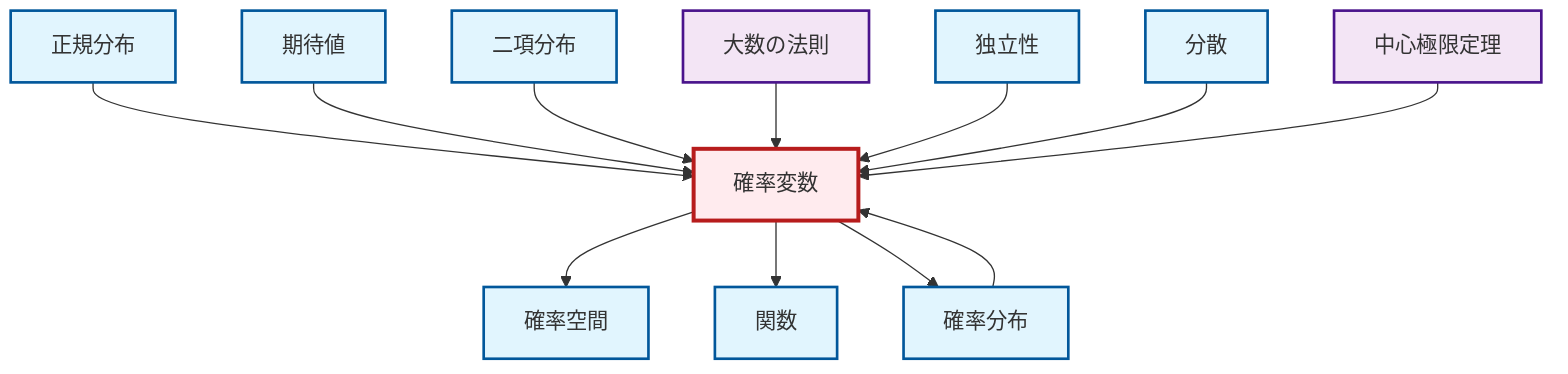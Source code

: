 graph TD
    classDef definition fill:#e1f5fe,stroke:#01579b,stroke-width:2px
    classDef theorem fill:#f3e5f5,stroke:#4a148c,stroke-width:2px
    classDef axiom fill:#fff3e0,stroke:#e65100,stroke-width:2px
    classDef example fill:#e8f5e9,stroke:#1b5e20,stroke-width:2px
    classDef current fill:#ffebee,stroke:#b71c1c,stroke-width:3px
    thm-central-limit["中心極限定理"]:::theorem
    def-variance["分散"]:::definition
    def-probability-distribution["確率分布"]:::definition
    thm-law-of-large-numbers["大数の法則"]:::theorem
    def-random-variable["確率変数"]:::definition
    def-probability-space["確率空間"]:::definition
    def-normal-distribution["正規分布"]:::definition
    def-independence["独立性"]:::definition
    def-expectation["期待値"]:::definition
    def-function["関数"]:::definition
    def-binomial-distribution["二項分布"]:::definition
    def-normal-distribution --> def-random-variable
    def-expectation --> def-random-variable
    def-random-variable --> def-probability-space
    def-binomial-distribution --> def-random-variable
    thm-law-of-large-numbers --> def-random-variable
    def-independence --> def-random-variable
    def-variance --> def-random-variable
    def-random-variable --> def-function
    def-random-variable --> def-probability-distribution
    def-probability-distribution --> def-random-variable
    thm-central-limit --> def-random-variable
    class def-random-variable current